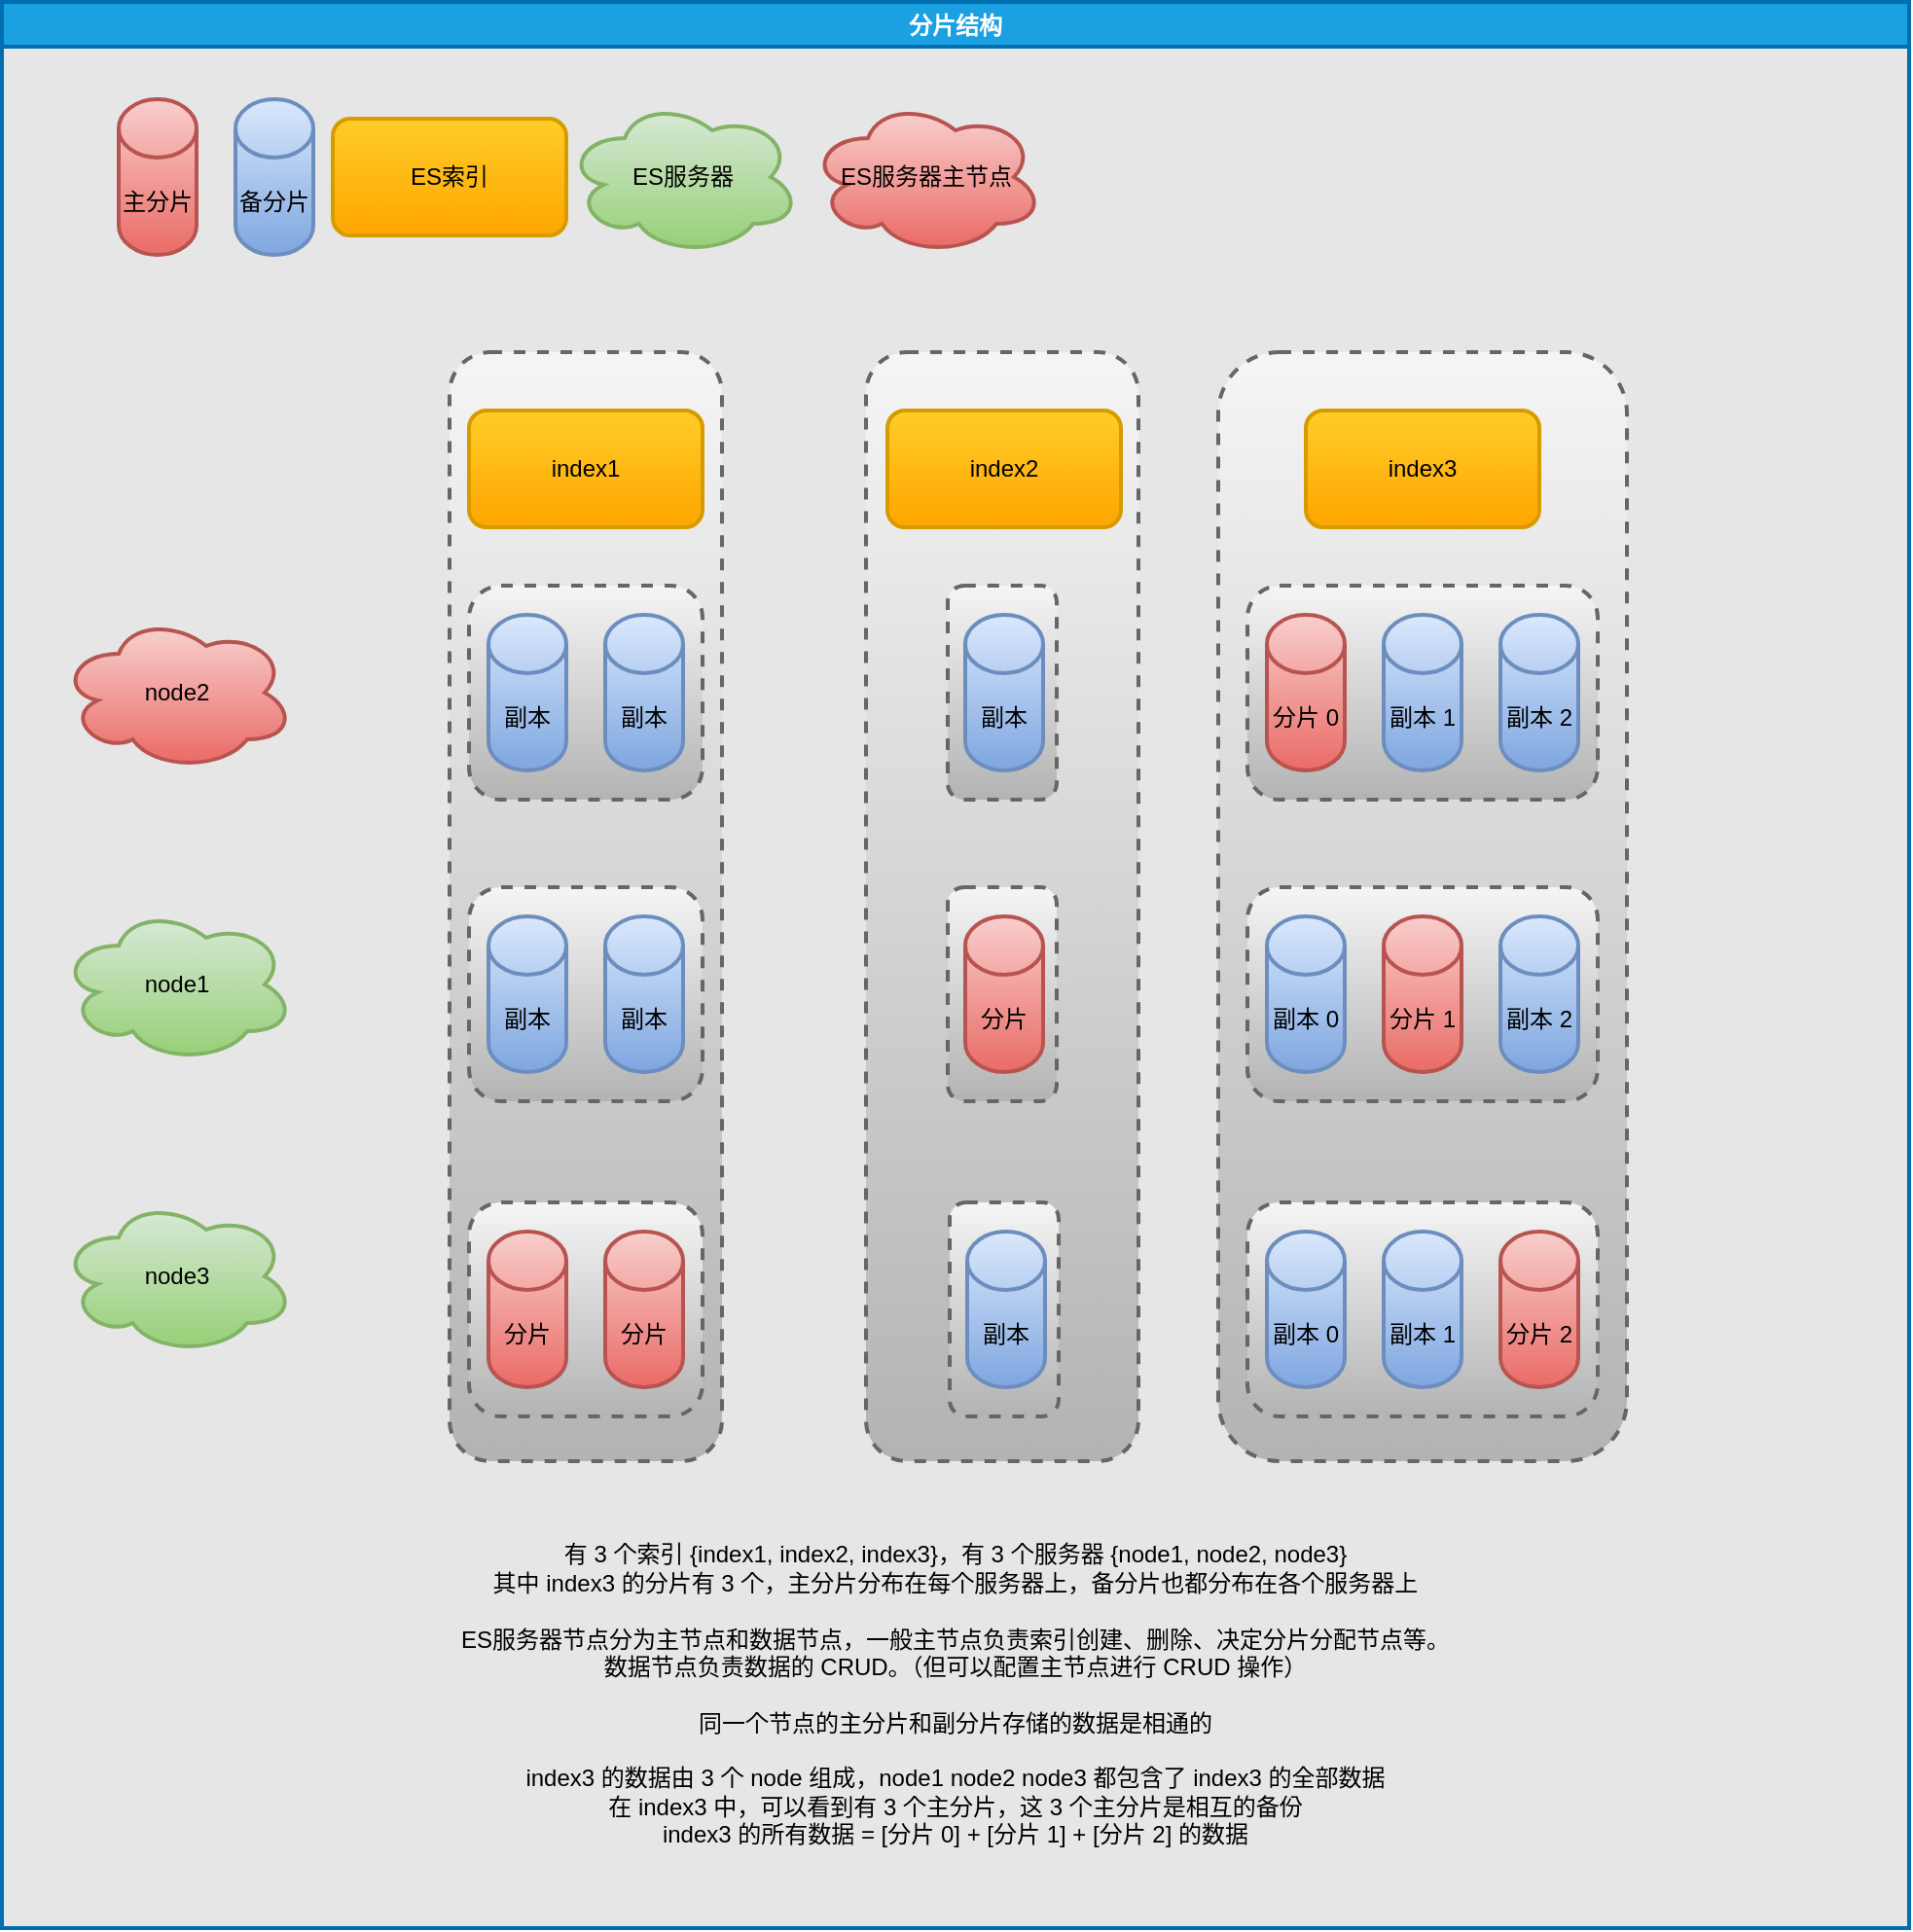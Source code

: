 <mxfile version="20.8.16" type="device"><diagram name="第 1 页" id="9Yr-irU-KVgCtbHujpBM"><mxGraphModel dx="1292" dy="880" grid="1" gridSize="10" guides="1" tooltips="1" connect="1" arrows="1" fold="1" page="1" pageScale="1" pageWidth="2027" pageHeight="2069" math="0" shadow="0"><root><mxCell id="0"/><mxCell id="1" parent="0"/><mxCell id="BPcnXbv9HBGROFSFqeC2-1" value="分片结构" style="swimlane;strokeWidth=2;swimlaneFillColor=#E6E6E6;fillColor=#1ba1e2;strokeColor=#006EAF;fontColor=#ffffff;" parent="1" vertex="1"><mxGeometry x="500" y="460" width="980" height="990" as="geometry"/></mxCell><mxCell id="BPcnXbv9HBGROFSFqeC2-47" value="" style="rounded=1;whiteSpace=wrap;html=1;dashed=1;strokeWidth=2;fillColor=#f5f5f5;gradientColor=#b3b3b3;strokeColor=#666666;" parent="BPcnXbv9HBGROFSFqeC2-1" vertex="1"><mxGeometry x="625" y="180" width="210" height="570" as="geometry"/></mxCell><mxCell id="BPcnXbv9HBGROFSFqeC2-46" value="" style="rounded=1;whiteSpace=wrap;html=1;dashed=1;strokeWidth=2;fillColor=#f5f5f5;gradientColor=#b3b3b3;strokeColor=#666666;" parent="BPcnXbv9HBGROFSFqeC2-1" vertex="1"><mxGeometry x="444" y="180" width="140" height="570" as="geometry"/></mxCell><mxCell id="BPcnXbv9HBGROFSFqeC2-45" value="" style="rounded=1;whiteSpace=wrap;html=1;dashed=1;strokeWidth=2;fillColor=#f5f5f5;gradientColor=#b3b3b3;strokeColor=#666666;" parent="BPcnXbv9HBGROFSFqeC2-1" vertex="1"><mxGeometry x="230" y="180" width="140" height="570" as="geometry"/></mxCell><mxCell id="BPcnXbv9HBGROFSFqeC2-2" value="index1" style="rounded=1;whiteSpace=wrap;html=1;strokeWidth=2;fillColor=#ffcd28;gradientColor=#ffa500;strokeColor=#d79b00;" parent="BPcnXbv9HBGROFSFqeC2-1" vertex="1"><mxGeometry x="240" y="210" width="120" height="60" as="geometry"/></mxCell><mxCell id="BPcnXbv9HBGROFSFqeC2-3" value="index2" style="rounded=1;whiteSpace=wrap;html=1;strokeWidth=2;fillColor=#ffcd28;gradientColor=#ffa500;strokeColor=#d79b00;" parent="BPcnXbv9HBGROFSFqeC2-1" vertex="1"><mxGeometry x="455" y="210" width="120" height="60" as="geometry"/></mxCell><mxCell id="BPcnXbv9HBGROFSFqeC2-4" value="index3" style="rounded=1;whiteSpace=wrap;html=1;strokeWidth=2;fillColor=#ffcd28;gradientColor=#ffa500;strokeColor=#d79b00;" parent="BPcnXbv9HBGROFSFqeC2-1" vertex="1"><mxGeometry x="670" y="210" width="120" height="60" as="geometry"/></mxCell><mxCell id="BPcnXbv9HBGROFSFqeC2-5" value="node2" style="ellipse;shape=cloud;whiteSpace=wrap;html=1;strokeWidth=2;fillColor=#f8cecc;gradientColor=#ea6b66;strokeColor=#b85450;" parent="BPcnXbv9HBGROFSFqeC2-1" vertex="1"><mxGeometry x="30" y="315" width="120" height="80" as="geometry"/></mxCell><mxCell id="BPcnXbv9HBGROFSFqeC2-6" value="node1" style="ellipse;shape=cloud;whiteSpace=wrap;html=1;strokeWidth=2;fillColor=#d5e8d4;gradientColor=#97d077;strokeColor=#82b366;" parent="BPcnXbv9HBGROFSFqeC2-1" vertex="1"><mxGeometry x="30" y="465" width="120" height="80" as="geometry"/></mxCell><mxCell id="BPcnXbv9HBGROFSFqeC2-7" value="node3" style="ellipse;shape=cloud;whiteSpace=wrap;html=1;strokeWidth=2;fillColor=#d5e8d4;gradientColor=#97d077;strokeColor=#82b366;" parent="BPcnXbv9HBGROFSFqeC2-1" vertex="1"><mxGeometry x="30" y="615" width="120" height="80" as="geometry"/></mxCell><mxCell id="BPcnXbv9HBGROFSFqeC2-9" value="" style="rounded=1;whiteSpace=wrap;html=1;strokeWidth=2;dashed=1;fillColor=#f5f5f5;gradientColor=#b3b3b3;strokeColor=#666666;" parent="BPcnXbv9HBGROFSFqeC2-1" vertex="1"><mxGeometry x="240" y="455" width="120" height="110" as="geometry"/></mxCell><mxCell id="BPcnXbv9HBGROFSFqeC2-12" value="" style="rounded=1;whiteSpace=wrap;html=1;strokeWidth=2;dashed=1;fillColor=#f5f5f5;gradientColor=#b3b3b3;strokeColor=#666666;" parent="BPcnXbv9HBGROFSFqeC2-1" vertex="1"><mxGeometry x="240" y="617" width="120" height="110" as="geometry"/></mxCell><mxCell id="BPcnXbv9HBGROFSFqeC2-13" value="副本" style="shape=cylinder3;whiteSpace=wrap;html=1;boundedLbl=1;backgroundOutline=1;size=15;strokeWidth=2;fillColor=#dae8fc;gradientColor=#7ea6e0;strokeColor=#6c8ebf;" parent="BPcnXbv9HBGROFSFqeC2-1" vertex="1"><mxGeometry x="250" y="470" width="40" height="80" as="geometry"/></mxCell><mxCell id="BPcnXbv9HBGROFSFqeC2-14" value="副本" style="shape=cylinder3;whiteSpace=wrap;html=1;boundedLbl=1;backgroundOutline=1;size=15;strokeWidth=2;fillColor=#dae8fc;gradientColor=#7ea6e0;strokeColor=#6c8ebf;" parent="BPcnXbv9HBGROFSFqeC2-1" vertex="1"><mxGeometry x="310" y="470" width="40" height="80" as="geometry"/></mxCell><mxCell id="BPcnXbv9HBGROFSFqeC2-15" value="" style="rounded=1;whiteSpace=wrap;html=1;strokeWidth=2;dashed=1;fillColor=#f5f5f5;gradientColor=#b3b3b3;strokeColor=#666666;" parent="BPcnXbv9HBGROFSFqeC2-1" vertex="1"><mxGeometry x="240" y="300" width="120" height="110" as="geometry"/></mxCell><mxCell id="BPcnXbv9HBGROFSFqeC2-16" value="副本" style="shape=cylinder3;whiteSpace=wrap;html=1;boundedLbl=1;backgroundOutline=1;size=15;strokeWidth=2;fillColor=#dae8fc;gradientColor=#7ea6e0;strokeColor=#6c8ebf;" parent="BPcnXbv9HBGROFSFqeC2-1" vertex="1"><mxGeometry x="250" y="315" width="40" height="80" as="geometry"/></mxCell><mxCell id="BPcnXbv9HBGROFSFqeC2-17" value="副本" style="shape=cylinder3;whiteSpace=wrap;html=1;boundedLbl=1;backgroundOutline=1;size=15;strokeWidth=2;fillColor=#dae8fc;gradientColor=#7ea6e0;strokeColor=#6c8ebf;" parent="BPcnXbv9HBGROFSFqeC2-1" vertex="1"><mxGeometry x="310" y="315" width="40" height="80" as="geometry"/></mxCell><mxCell id="BPcnXbv9HBGROFSFqeC2-18" value="" style="rounded=1;whiteSpace=wrap;html=1;strokeWidth=2;dashed=1;fillColor=#f5f5f5;gradientColor=#b3b3b3;strokeColor=#666666;" parent="BPcnXbv9HBGROFSFqeC2-1" vertex="1"><mxGeometry x="486" y="455" width="56" height="110" as="geometry"/></mxCell><mxCell id="BPcnXbv9HBGROFSFqeC2-19" value="分片" style="shape=cylinder3;whiteSpace=wrap;html=1;boundedLbl=1;backgroundOutline=1;size=15;strokeWidth=2;fillColor=#f8cecc;gradientColor=#ea6b66;strokeColor=#b85450;" parent="BPcnXbv9HBGROFSFqeC2-1" vertex="1"><mxGeometry x="495" y="470" width="40" height="80" as="geometry"/></mxCell><mxCell id="BPcnXbv9HBGROFSFqeC2-21" value="" style="rounded=1;whiteSpace=wrap;html=1;strokeWidth=2;dashed=1;fillColor=#f5f5f5;gradientColor=#b3b3b3;strokeColor=#666666;" parent="BPcnXbv9HBGROFSFqeC2-1" vertex="1"><mxGeometry x="486" y="300" width="56" height="110" as="geometry"/></mxCell><mxCell id="BPcnXbv9HBGROFSFqeC2-22" value="副本" style="shape=cylinder3;whiteSpace=wrap;html=1;boundedLbl=1;backgroundOutline=1;size=15;strokeWidth=2;fillColor=#dae8fc;gradientColor=#7ea6e0;strokeColor=#6c8ebf;" parent="BPcnXbv9HBGROFSFqeC2-1" vertex="1"><mxGeometry x="495" y="315" width="40" height="80" as="geometry"/></mxCell><mxCell id="BPcnXbv9HBGROFSFqeC2-23" value="" style="rounded=1;whiteSpace=wrap;html=1;strokeWidth=2;dashed=1;fillColor=#f5f5f5;gradientColor=#b3b3b3;strokeColor=#666666;" parent="BPcnXbv9HBGROFSFqeC2-1" vertex="1"><mxGeometry x="487" y="617" width="56" height="110" as="geometry"/></mxCell><mxCell id="BPcnXbv9HBGROFSFqeC2-24" value="副本" style="shape=cylinder3;whiteSpace=wrap;html=1;boundedLbl=1;backgroundOutline=1;size=15;strokeWidth=2;fillColor=#dae8fc;gradientColor=#7ea6e0;strokeColor=#6c8ebf;" parent="BPcnXbv9HBGROFSFqeC2-1" vertex="1"><mxGeometry x="496" y="632" width="40" height="80" as="geometry"/></mxCell><mxCell id="BPcnXbv9HBGROFSFqeC2-25" value="" style="rounded=1;whiteSpace=wrap;html=1;strokeWidth=2;dashed=1;fillColor=#f5f5f5;gradientColor=#b3b3b3;strokeColor=#666666;" parent="BPcnXbv9HBGROFSFqeC2-1" vertex="1"><mxGeometry x="640" y="455" width="180" height="110" as="geometry"/></mxCell><mxCell id="BPcnXbv9HBGROFSFqeC2-26" value="副本 0" style="shape=cylinder3;whiteSpace=wrap;html=1;boundedLbl=1;backgroundOutline=1;size=15;strokeWidth=2;fillColor=#dae8fc;gradientColor=#7ea6e0;strokeColor=#6c8ebf;" parent="BPcnXbv9HBGROFSFqeC2-1" vertex="1"><mxGeometry x="650" y="470" width="40" height="80" as="geometry"/></mxCell><mxCell id="BPcnXbv9HBGROFSFqeC2-27" value="分片 1" style="shape=cylinder3;whiteSpace=wrap;html=1;boundedLbl=1;backgroundOutline=1;size=15;strokeWidth=2;fillColor=#f8cecc;gradientColor=#ea6b66;strokeColor=#b85450;" parent="BPcnXbv9HBGROFSFqeC2-1" vertex="1"><mxGeometry x="710" y="470" width="40" height="80" as="geometry"/></mxCell><mxCell id="BPcnXbv9HBGROFSFqeC2-28" value="副本 2" style="shape=cylinder3;whiteSpace=wrap;html=1;boundedLbl=1;backgroundOutline=1;size=15;strokeWidth=2;fillColor=#dae8fc;gradientColor=#7ea6e0;strokeColor=#6c8ebf;" parent="BPcnXbv9HBGROFSFqeC2-1" vertex="1"><mxGeometry x="770" y="470" width="40" height="80" as="geometry"/></mxCell><mxCell id="BPcnXbv9HBGROFSFqeC2-30" value="" style="rounded=1;whiteSpace=wrap;html=1;strokeWidth=2;dashed=1;fillColor=#f5f5f5;gradientColor=#b3b3b3;strokeColor=#666666;" parent="BPcnXbv9HBGROFSFqeC2-1" vertex="1"><mxGeometry x="640" y="617" width="180" height="110" as="geometry"/></mxCell><mxCell id="BPcnXbv9HBGROFSFqeC2-31" value="副本 0" style="shape=cylinder3;whiteSpace=wrap;html=1;boundedLbl=1;backgroundOutline=1;size=15;strokeWidth=2;fillColor=#dae8fc;gradientColor=#7ea6e0;strokeColor=#6c8ebf;" parent="BPcnXbv9HBGROFSFqeC2-1" vertex="1"><mxGeometry x="650" y="632" width="40" height="80" as="geometry"/></mxCell><mxCell id="BPcnXbv9HBGROFSFqeC2-32" value="副本 1" style="shape=cylinder3;whiteSpace=wrap;html=1;boundedLbl=1;backgroundOutline=1;size=15;strokeWidth=2;fillColor=#dae8fc;gradientColor=#7ea6e0;strokeColor=#6c8ebf;" parent="BPcnXbv9HBGROFSFqeC2-1" vertex="1"><mxGeometry x="710" y="632" width="40" height="80" as="geometry"/></mxCell><mxCell id="BPcnXbv9HBGROFSFqeC2-33" value="分片 2" style="shape=cylinder3;whiteSpace=wrap;html=1;boundedLbl=1;backgroundOutline=1;size=15;strokeWidth=2;fillColor=#f8cecc;gradientColor=#ea6b66;strokeColor=#b85450;" parent="BPcnXbv9HBGROFSFqeC2-1" vertex="1"><mxGeometry x="770" y="632" width="40" height="80" as="geometry"/></mxCell><mxCell id="BPcnXbv9HBGROFSFqeC2-34" value="" style="rounded=1;whiteSpace=wrap;html=1;strokeWidth=2;dashed=1;fillColor=#f5f5f5;gradientColor=#b3b3b3;strokeColor=#666666;" parent="BPcnXbv9HBGROFSFqeC2-1" vertex="1"><mxGeometry x="640" y="300" width="180" height="110" as="geometry"/></mxCell><mxCell id="BPcnXbv9HBGROFSFqeC2-35" value="分片 0" style="shape=cylinder3;whiteSpace=wrap;html=1;boundedLbl=1;backgroundOutline=1;size=15;strokeWidth=2;fillColor=#f8cecc;gradientColor=#ea6b66;strokeColor=#b85450;" parent="BPcnXbv9HBGROFSFqeC2-1" vertex="1"><mxGeometry x="650" y="315" width="40" height="80" as="geometry"/></mxCell><mxCell id="BPcnXbv9HBGROFSFqeC2-36" value="副本 1" style="shape=cylinder3;whiteSpace=wrap;html=1;boundedLbl=1;backgroundOutline=1;size=15;strokeWidth=2;fillColor=#dae8fc;gradientColor=#7ea6e0;strokeColor=#6c8ebf;" parent="BPcnXbv9HBGROFSFqeC2-1" vertex="1"><mxGeometry x="710" y="315" width="40" height="80" as="geometry"/></mxCell><mxCell id="BPcnXbv9HBGROFSFqeC2-37" value="副本 2" style="shape=cylinder3;whiteSpace=wrap;html=1;boundedLbl=1;backgroundOutline=1;size=15;strokeWidth=2;fillColor=#dae8fc;gradientColor=#7ea6e0;strokeColor=#6c8ebf;" parent="BPcnXbv9HBGROFSFqeC2-1" vertex="1"><mxGeometry x="770" y="315" width="40" height="80" as="geometry"/></mxCell><mxCell id="BPcnXbv9HBGROFSFqeC2-38" value="有 3 个索引 {index1, index2, index3}，有 3 个服务器 {node1, node2, node3}&lt;br&gt;其中 index3 的分片有 3 个，主分片分布在每个服务器上，备分片也都分布在各个服务器上&lt;br&gt;&lt;br&gt;ES服务器节点分为主节点和数据节点，一般主节点负责索引创建、删除、决定分片分配节点等。&lt;br&gt;数据节点负责数据的 CRUD。（但可以配置主节点进行 CRUD 操作）&lt;br&gt;&lt;br&gt;同一个节点的主分片和副分片存储的数据是相通的&lt;br&gt;&lt;br&gt;index3 的数据由 3 个 node 组成，node1 node2 node3 都包含了 index3 的全部数据&lt;br&gt;在 index3 中，可以看到有 3 个主分片，这 3 个主分片是相互的备份&lt;br&gt;index3 的所有数据 = [分片 0] + [分片 1] + [分片 2] 的数据" style="text;html=1;strokeColor=none;fillColor=none;align=center;verticalAlign=middle;whiteSpace=wrap;rounded=0;" parent="BPcnXbv9HBGROFSFqeC2-1" vertex="1"><mxGeometry x="90" y="770" width="800" height="200" as="geometry"/></mxCell><mxCell id="BPcnXbv9HBGROFSFqeC2-40" value="主分片" style="shape=cylinder3;whiteSpace=wrap;html=1;boundedLbl=1;backgroundOutline=1;size=15;strokeWidth=2;fillColor=#f8cecc;gradientColor=#ea6b66;strokeColor=#b85450;" parent="BPcnXbv9HBGROFSFqeC2-1" vertex="1"><mxGeometry x="60" y="50" width="40" height="80" as="geometry"/></mxCell><mxCell id="BPcnXbv9HBGROFSFqeC2-42" value="备分片" style="shape=cylinder3;whiteSpace=wrap;html=1;boundedLbl=1;backgroundOutline=1;size=15;strokeWidth=2;fillColor=#dae8fc;gradientColor=#7ea6e0;strokeColor=#6c8ebf;" parent="BPcnXbv9HBGROFSFqeC2-1" vertex="1"><mxGeometry x="120" y="50" width="40" height="80" as="geometry"/></mxCell><mxCell id="BPcnXbv9HBGROFSFqeC2-43" value="ES索引" style="rounded=1;whiteSpace=wrap;html=1;strokeWidth=2;fillColor=#ffcd28;gradientColor=#ffa500;strokeColor=#d79b00;" parent="BPcnXbv9HBGROFSFqeC2-1" vertex="1"><mxGeometry x="170" y="60" width="120" height="60" as="geometry"/></mxCell><mxCell id="BPcnXbv9HBGROFSFqeC2-44" value="ES服务器" style="ellipse;shape=cloud;whiteSpace=wrap;html=1;strokeWidth=2;fillColor=#d5e8d4;gradientColor=#97d077;strokeColor=#82b366;" parent="BPcnXbv9HBGROFSFqeC2-1" vertex="1"><mxGeometry x="290" y="50" width="120" height="80" as="geometry"/></mxCell><mxCell id="BPcnXbv9HBGROFSFqeC2-8" value="分片" style="shape=cylinder3;whiteSpace=wrap;html=1;boundedLbl=1;backgroundOutline=1;size=15;strokeWidth=2;fillColor=#f8cecc;gradientColor=#ea6b66;strokeColor=#b85450;" parent="BPcnXbv9HBGROFSFqeC2-1" vertex="1"><mxGeometry x="250" y="632" width="40" height="80" as="geometry"/></mxCell><mxCell id="BPcnXbv9HBGROFSFqeC2-11" value="分片" style="shape=cylinder3;whiteSpace=wrap;html=1;boundedLbl=1;backgroundOutline=1;size=15;strokeWidth=2;fillColor=#f8cecc;gradientColor=#ea6b66;strokeColor=#b85450;" parent="BPcnXbv9HBGROFSFqeC2-1" vertex="1"><mxGeometry x="310" y="632" width="40" height="80" as="geometry"/></mxCell><mxCell id="BPcnXbv9HBGROFSFqeC2-48" value="ES服务器主节点" style="ellipse;shape=cloud;whiteSpace=wrap;html=1;strokeWidth=2;fillColor=#f8cecc;gradientColor=#ea6b66;strokeColor=#b85450;" parent="BPcnXbv9HBGROFSFqeC2-1" vertex="1"><mxGeometry x="415" y="50" width="120" height="80" as="geometry"/></mxCell></root></mxGraphModel></diagram></mxfile>